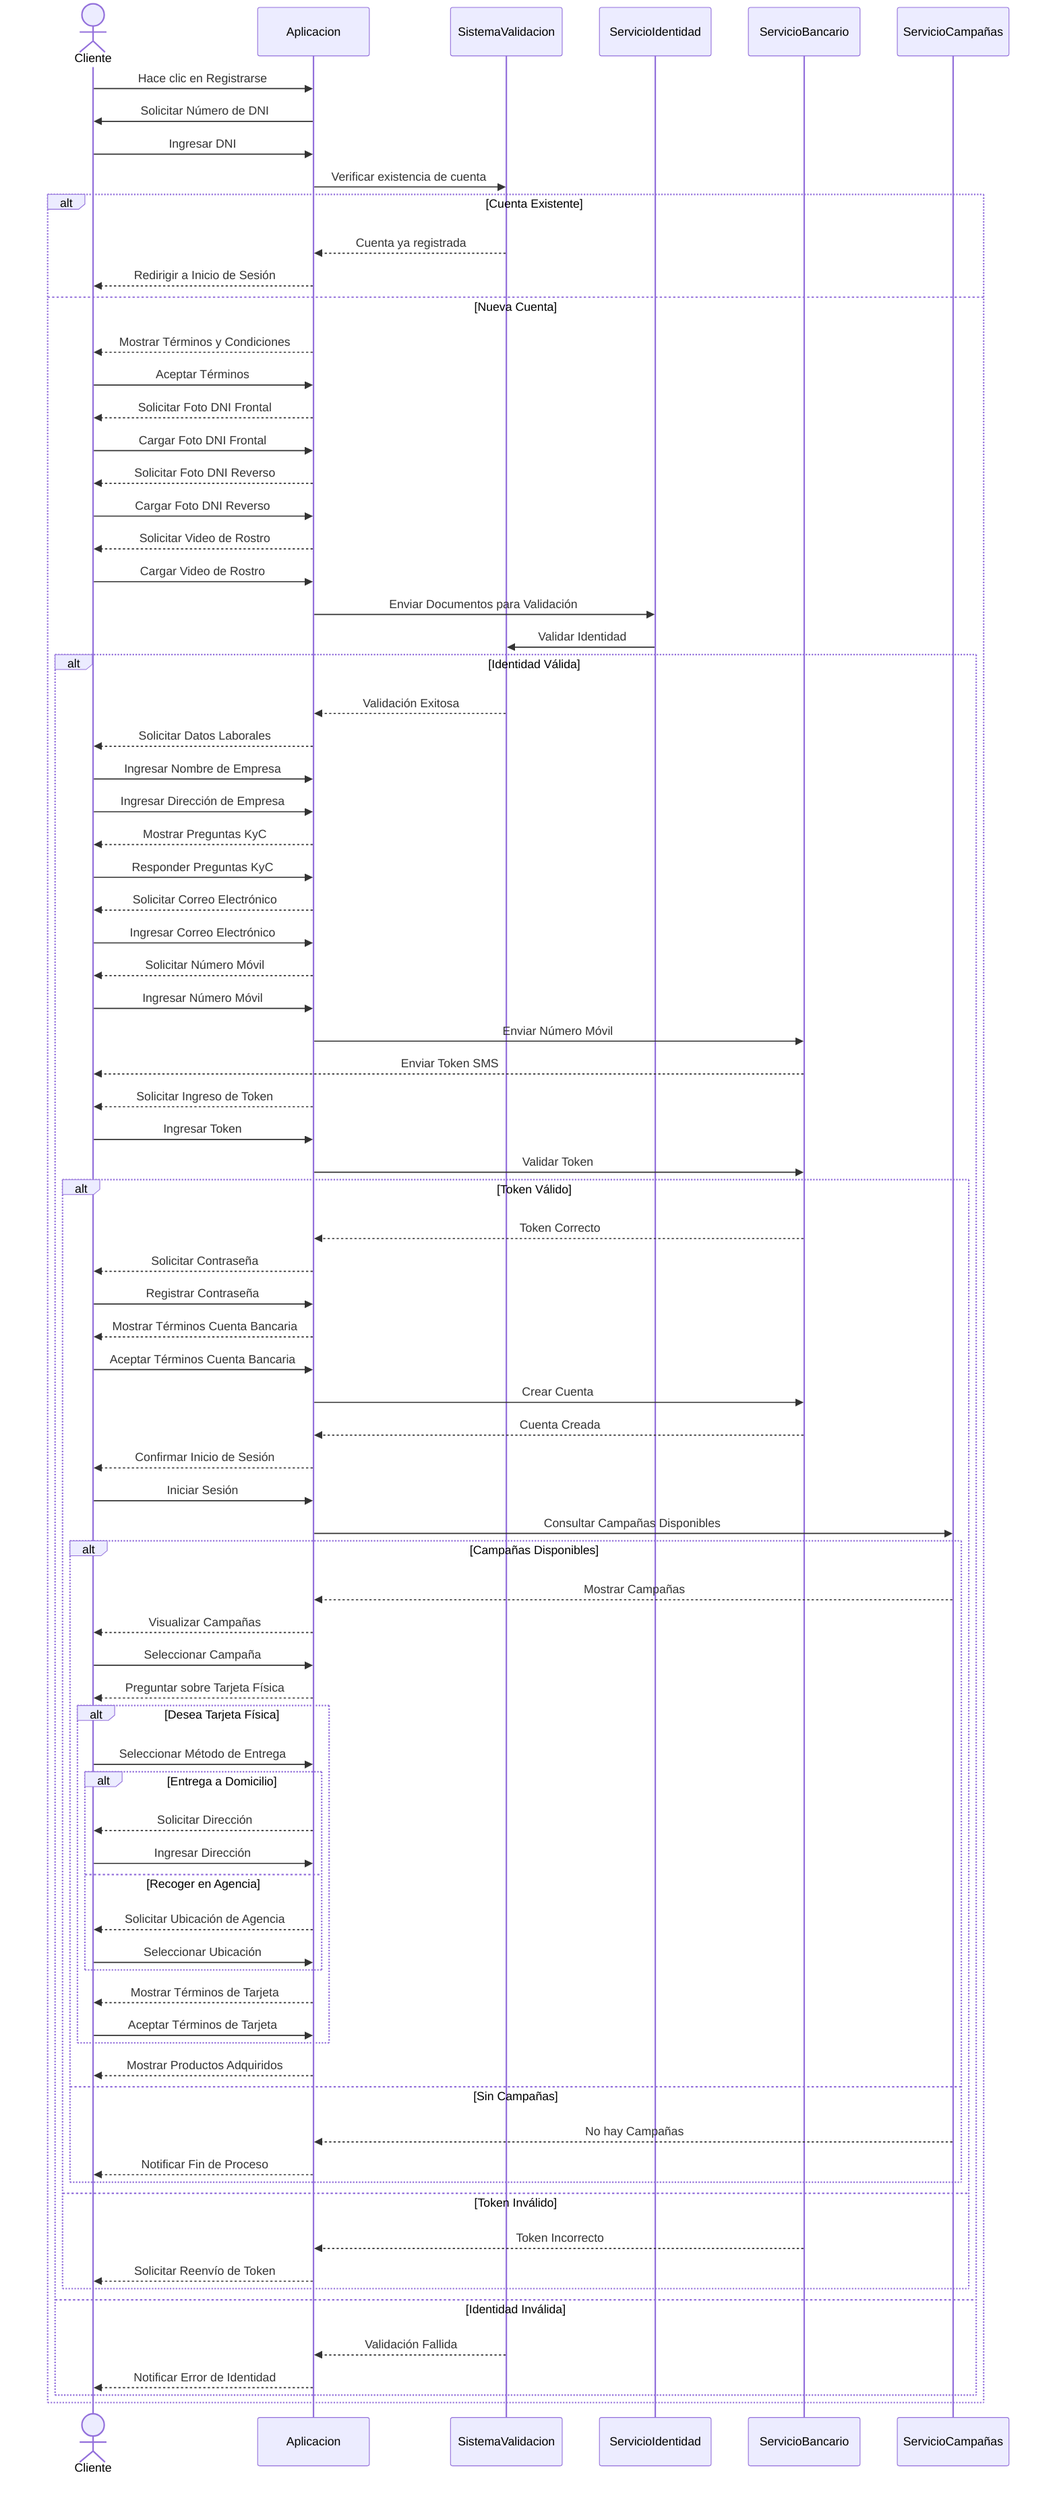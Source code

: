 sequenceDiagram
    actor Cliente
    participant Aplicacion
    participant SistemaValidacion
    participant ServicioIdentidad
    participant ServicioBancario
    participant ServicioCampañas

    Cliente->>Aplicacion: Hace clic en Registrarse
    Aplicacion->>Cliente: Solicitar Número de DNI
    Cliente->>Aplicacion: Ingresar DNI
    Aplicacion->>SistemaValidacion: Verificar existencia de cuenta
    
    alt Cuenta Existente
        SistemaValidacion-->>Aplicacion: Cuenta ya registrada
        Aplicacion-->>Cliente: Redirigir a Inicio de Sesión
    else Nueva Cuenta
        Aplicacion-->>Cliente: Mostrar Términos y Condiciones
        Cliente->>Aplicacion: Aceptar Términos
        
        Aplicacion-->>Cliente: Solicitar Foto DNI Frontal
        Cliente->>Aplicacion: Cargar Foto DNI Frontal
        Aplicacion-->>Cliente: Solicitar Foto DNI Reverso
        Cliente->>Aplicacion: Cargar Foto DNI Reverso
        Aplicacion-->>Cliente: Solicitar Video de Rostro
        Cliente->>Aplicacion: Cargar Video de Rostro
        
        Aplicacion->>ServicioIdentidad: Enviar Documentos para Validación
        ServicioIdentidad->>SistemaValidacion: Validar Identidad
        
        alt Identidad Válida
            SistemaValidacion-->>Aplicacion: Validación Exitosa
            Aplicacion-->>Cliente: Solicitar Datos Laborales
            Cliente->>Aplicacion: Ingresar Nombre de Empresa
            Cliente->>Aplicacion: Ingresar Dirección de Empresa
            
            Aplicacion-->>Cliente: Mostrar Preguntas KyC
            Cliente->>Aplicacion: Responder Preguntas KyC
            
            Aplicacion-->>Cliente: Solicitar Correo Electrónico
            Cliente->>Aplicacion: Ingresar Correo Electrónico
            Aplicacion-->>Cliente: Solicitar Número Móvil
            Cliente->>Aplicacion: Ingresar Número Móvil
            
            Aplicacion->>ServicioBancario: Enviar Número Móvil
            ServicioBancario-->>Cliente: Enviar Token SMS
            
            Aplicacion-->>Cliente: Solicitar Ingreso de Token
            Cliente->>Aplicacion: Ingresar Token
            Aplicacion->>ServicioBancario: Validar Token
            
            alt Token Válido
                ServicioBancario-->>Aplicacion: Token Correcto
                Aplicacion-->>Cliente: Solicitar Contraseña
                Cliente->>Aplicacion: Registrar Contraseña
                Aplicacion-->>Cliente: Mostrar Términos Cuenta Bancaria
                Cliente->>Aplicacion: Aceptar Términos Cuenta Bancaria
                
                Aplicacion->>ServicioBancario: Crear Cuenta
                ServicioBancario-->>Aplicacion: Cuenta Creada
                
                Aplicacion-->>Cliente: Confirmar Inicio de Sesión
                Cliente->>Aplicacion: Iniciar Sesión
                
                Aplicacion->>ServicioCampañas: Consultar Campañas Disponibles
                
                alt Campañas Disponibles
                    ServicioCampañas-->>Aplicacion: Mostrar Campañas
                    Aplicacion-->>Cliente: Visualizar Campañas
                    Cliente->>Aplicacion: Seleccionar Campaña
                    
                    Aplicacion-->>Cliente: Preguntar sobre Tarjeta Física
                    
                    alt Desea Tarjeta Física
                        Cliente->>Aplicacion: Seleccionar Método de Entrega
                        
                        alt Entrega a Domicilio
                            Aplicacion-->>Cliente: Solicitar Dirección
                            Cliente->>Aplicacion: Ingresar Dirección
                        else Recoger en Agencia
                            Aplicacion-->>Cliente: Solicitar Ubicación de Agencia
                            Cliente->>Aplicacion: Seleccionar Ubicación
                        end
                        
                        Aplicacion-->>Cliente: Mostrar Términos de Tarjeta
                        Cliente->>Aplicacion: Aceptar Términos de Tarjeta
                    end
                    
                    Aplicacion-->>Cliente: Mostrar Productos Adquiridos
                else Sin Campañas
                    ServicioCampañas-->>Aplicacion: No hay Campañas
                    Aplicacion-->>Cliente: Notificar Fin de Proceso
                end
            else Token Inválido
                ServicioBancario-->>Aplicacion: Token Incorrecto
                Aplicacion-->>Cliente: Solicitar Reenvío de Token
            end
        else Identidad Inválida
            SistemaValidacion-->>Aplicacion: Validación Fallida
            Aplicacion-->>Cliente: Notificar Error de Identidad
        end
    end